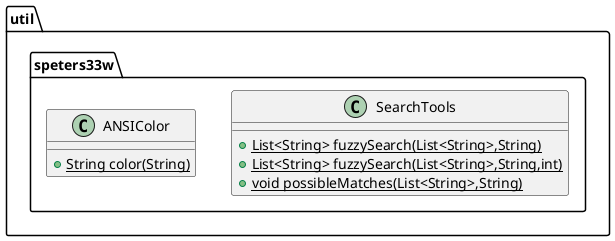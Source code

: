 @startuml
class util.speters33w.SearchTools {
+ {static} List<String> fuzzySearch(List<String>,String)
+ {static} List<String> fuzzySearch(List<String>,String,int)
+ {static} void possibleMatches(List<String>,String)
}
class util.speters33w.ANSIColor {
+ {static} String color(String)
}
@enduml